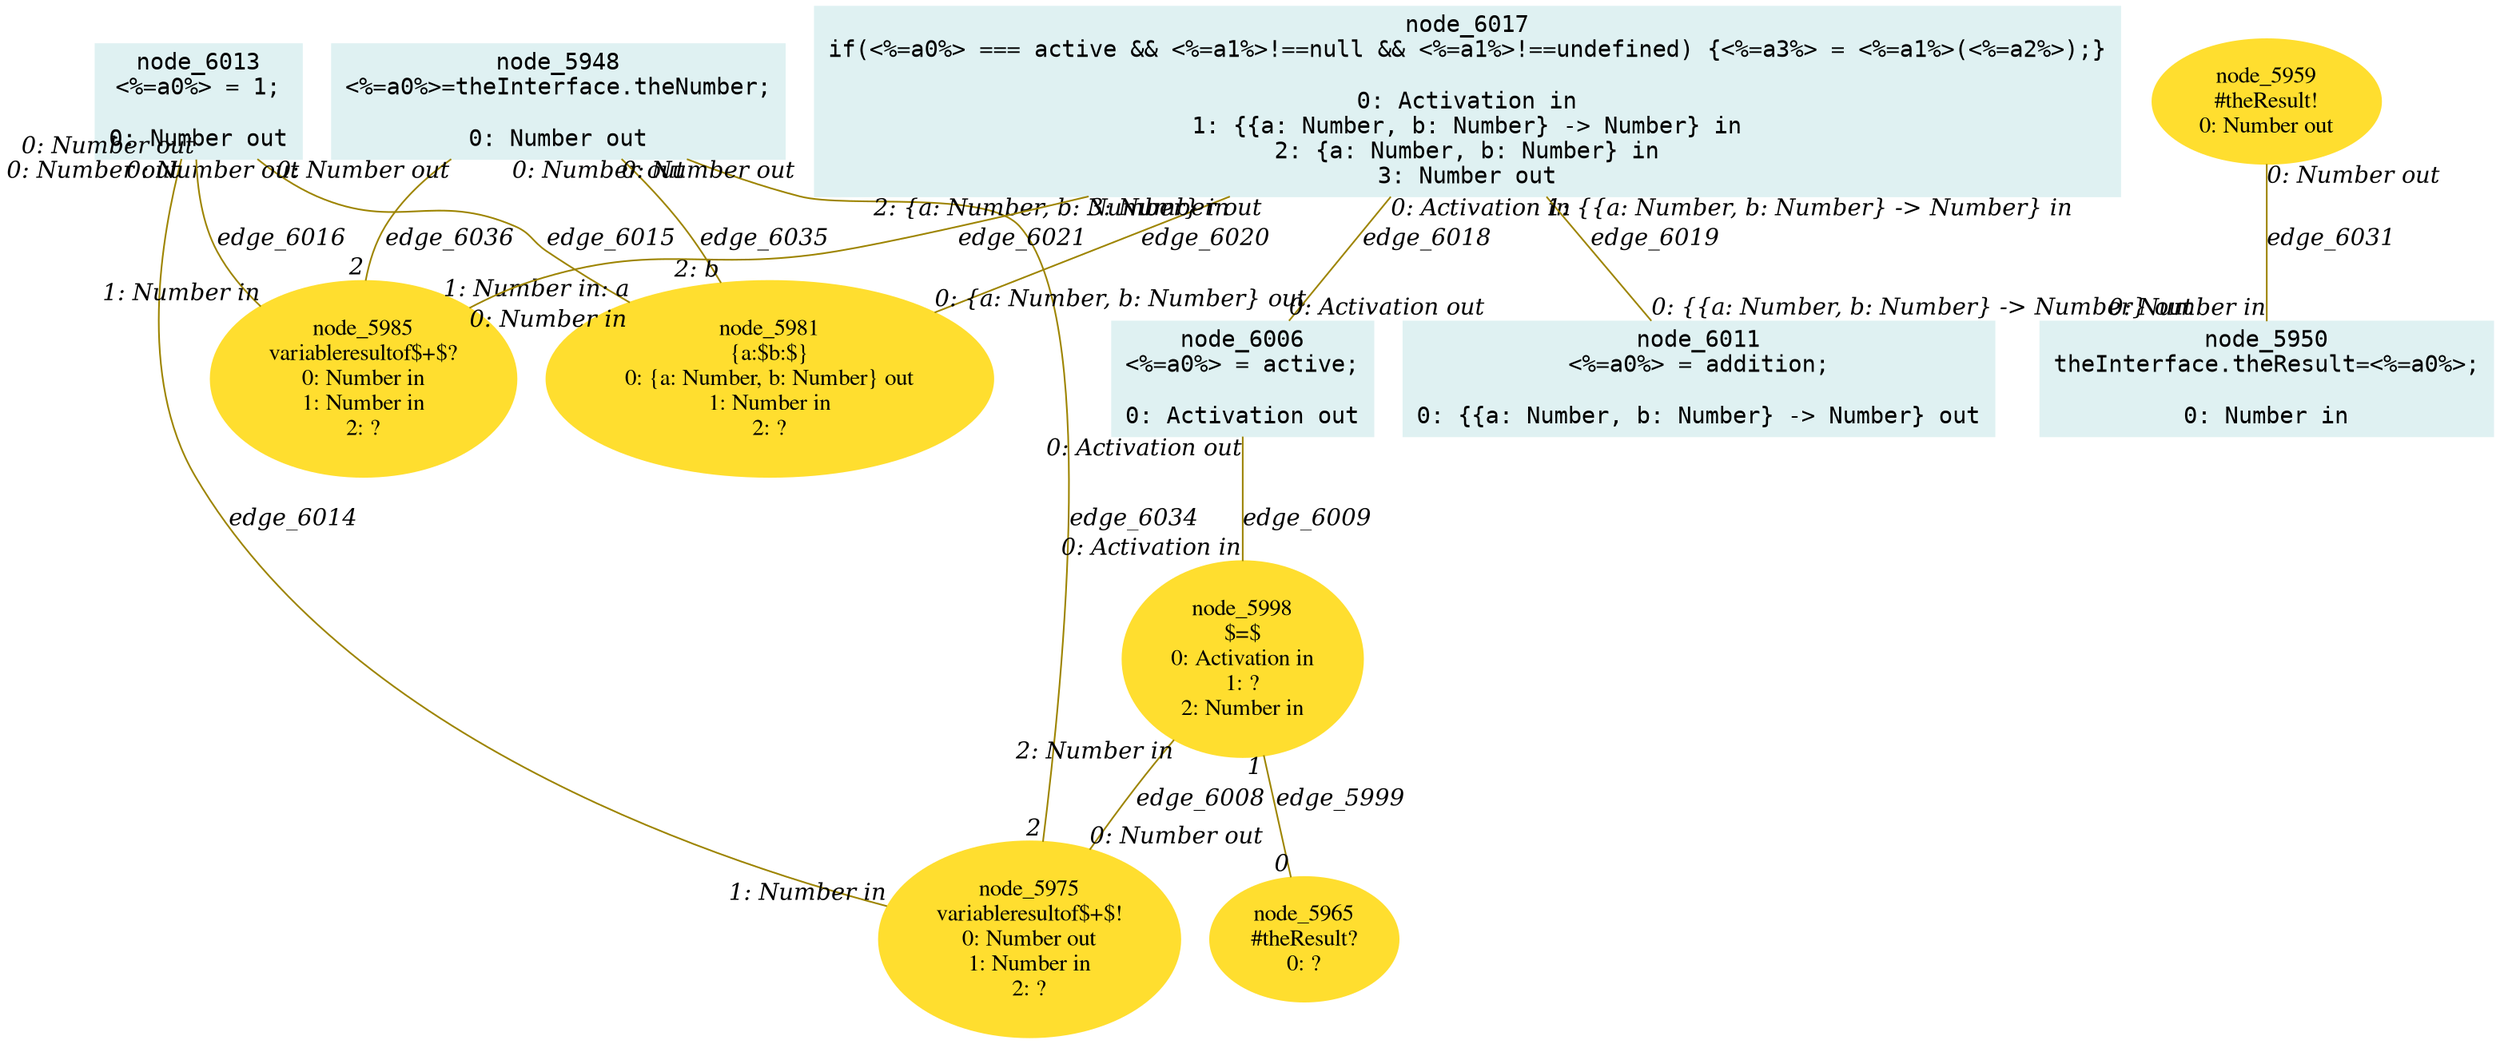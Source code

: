digraph g{node_5948 [shape="box", style="filled", color="#dff1f2", fontname="Courier", label="node_5948
<%=a0%>=theInterface.theNumber;

0: Number out" ]
node_5950 [shape="box", style="filled", color="#dff1f2", fontname="Courier", label="node_5950
theInterface.theResult=<%=a0%>;

0: Number in" ]
node_5959 [shape="ellipse", style="filled", color="#ffde2f", fontname="Times", label="node_5959
#theResult!
0: Number out" ]
node_5965 [shape="ellipse", style="filled", color="#ffde2f", fontname="Times", label="node_5965
#theResult?
0: ?" ]
node_5975 [shape="ellipse", style="filled", color="#ffde2f", fontname="Times", label="node_5975
variableresultof$+$!
0: Number out
1: Number in
2: ?" ]
node_5981 [shape="ellipse", style="filled", color="#ffde2f", fontname="Times", label="node_5981
{a:$b:$}
0: {a: Number, b: Number} out
1: Number in
2: ?" ]
node_5985 [shape="ellipse", style="filled", color="#ffde2f", fontname="Times", label="node_5985
variableresultof$+$?
0: Number in
1: Number in
2: ?" ]
node_5998 [shape="ellipse", style="filled", color="#ffde2f", fontname="Times", label="node_5998
$=$
0: Activation in
1: ?
2: Number in" ]
node_6006 [shape="box", style="filled", color="#dff1f2", fontname="Courier", label="node_6006
<%=a0%> = active;

0: Activation out" ]
node_6011 [shape="box", style="filled", color="#dff1f2", fontname="Courier", label="node_6011
<%=a0%> = addition;

0: {{a: Number, b: Number} -> Number} out" ]
node_6013 [shape="box", style="filled", color="#dff1f2", fontname="Courier", label="node_6013
<%=a0%> = 1;

0: Number out" ]
node_6017 [shape="box", style="filled", color="#dff1f2", fontname="Courier", label="node_6017
if(<%=a0%> === active && <%=a1%>!==null && <%=a1%>!==undefined) {<%=a3%> = <%=a1%>(<%=a2%>);}

0: Activation in
1: {{a: Number, b: Number} -> Number} in
2: {a: Number, b: Number} in
3: Number out" ]
node_5998 -> node_5965 [dir=none, arrowHead=none, fontname="Times-Italic", arrowsize=1, color="#9d8400", label="edge_5999",  headlabel="0", taillabel="1" ]
node_5998 -> node_5975 [dir=none, arrowHead=none, fontname="Times-Italic", arrowsize=1, color="#9d8400", label="edge_6008",  headlabel="0: Number out", taillabel="2: Number in" ]
node_6006 -> node_5998 [dir=none, arrowHead=none, fontname="Times-Italic", arrowsize=1, color="#9d8400", label="edge_6009",  headlabel="0: Activation in", taillabel="0: Activation out" ]
node_6013 -> node_5975 [dir=none, arrowHead=none, fontname="Times-Italic", arrowsize=1, color="#9d8400", label="edge_6014",  headlabel="1: Number in", taillabel="0: Number out" ]
node_6013 -> node_5981 [dir=none, arrowHead=none, fontname="Times-Italic", arrowsize=1, color="#9d8400", label="edge_6015",  headlabel="1: Number in: a", taillabel="0: Number out" ]
node_6013 -> node_5985 [dir=none, arrowHead=none, fontname="Times-Italic", arrowsize=1, color="#9d8400", label="edge_6016",  headlabel="1: Number in", taillabel="0: Number out" ]
node_6017 -> node_6006 [dir=none, arrowHead=none, fontname="Times-Italic", arrowsize=1, color="#9d8400", label="edge_6018",  headlabel="0: Activation out", taillabel="0: Activation in" ]
node_6017 -> node_6011 [dir=none, arrowHead=none, fontname="Times-Italic", arrowsize=1, color="#9d8400", label="edge_6019",  headlabel="0: {{a: Number, b: Number} -> Number} out", taillabel="1: {{a: Number, b: Number} -> Number} in" ]
node_6017 -> node_5981 [dir=none, arrowHead=none, fontname="Times-Italic", arrowsize=1, color="#9d8400", label="edge_6020",  headlabel="0: {a: Number, b: Number} out", taillabel="2: {a: Number, b: Number} in" ]
node_6017 -> node_5985 [dir=none, arrowHead=none, fontname="Times-Italic", arrowsize=1, color="#9d8400", label="edge_6021",  headlabel="0: Number in", taillabel="3: Number out" ]
node_5959 -> node_5950 [dir=none, arrowHead=none, fontname="Times-Italic", arrowsize=1, color="#9d8400", label="edge_6031",  headlabel="0: Number in", taillabel="0: Number out" ]
node_5948 -> node_5975 [dir=none, arrowHead=none, fontname="Times-Italic", arrowsize=1, color="#9d8400", label="edge_6034",  headlabel="2", taillabel="0: Number out" ]
node_5948 -> node_5981 [dir=none, arrowHead=none, fontname="Times-Italic", arrowsize=1, color="#9d8400", label="edge_6035",  headlabel="2: b", taillabel="0: Number out" ]
node_5948 -> node_5985 [dir=none, arrowHead=none, fontname="Times-Italic", arrowsize=1, color="#9d8400", label="edge_6036",  headlabel="2", taillabel="0: Number out" ]
}